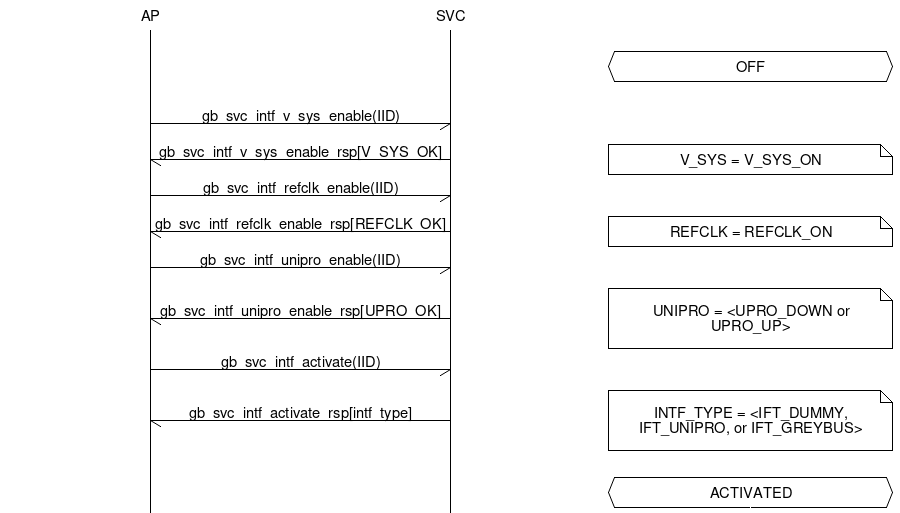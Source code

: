 # MSC for Successful Comments Reboot Process

msc {
  hscale = "1.5", arcgradient = "0";

  AP, SVC, Comments [ linecolor = "white", textcolor = "white" ];

  |||;
  Comments abox Comments [ label = "OFF" ];
  |||;
  AP->SVC [ label = "gb_svc_intf_v_sys_enable(IID)" ];
  SVC->AP [ label = "gb_svc_intf_v_sys_enable_rsp[V_SYS_OK]" ],
  Comments note Comments [ label = "V_SYS = V_SYS_ON" ];
  AP->SVC [ label = "gb_svc_intf_refclk_enable(IID)" ];
  SVC->AP [ label = "gb_svc_intf_refclk_enable_rsp[REFCLK_OK]" ],
  Comments note Comments [ label = "REFCLK = REFCLK_ON" ];
  AP->SVC [ label = "gb_svc_intf_unipro_enable(IID)" ];
  SVC->AP [ label = "gb_svc_intf_unipro_enable_rsp[UPRO_OK]" ],
  Comments note Comments [ label = "\nUNIPRO = <UPRO_DOWN or UPRO_UP>\n" ];
  AP->SVC [ label = "gb_svc_intf_activate(IID)" ];
  SVC->AP [ label = "gb_svc_intf_activate_rsp[intf_type]" ],
  Comments note Comments [ label = "\nINTF_TYPE = <IFT_DUMMY, IFT_UNIPRO, or IFT_GREYBUS>\n" ];
  |||;
  Comments abox Comments [ label = "ACTIVATED" ];
}
